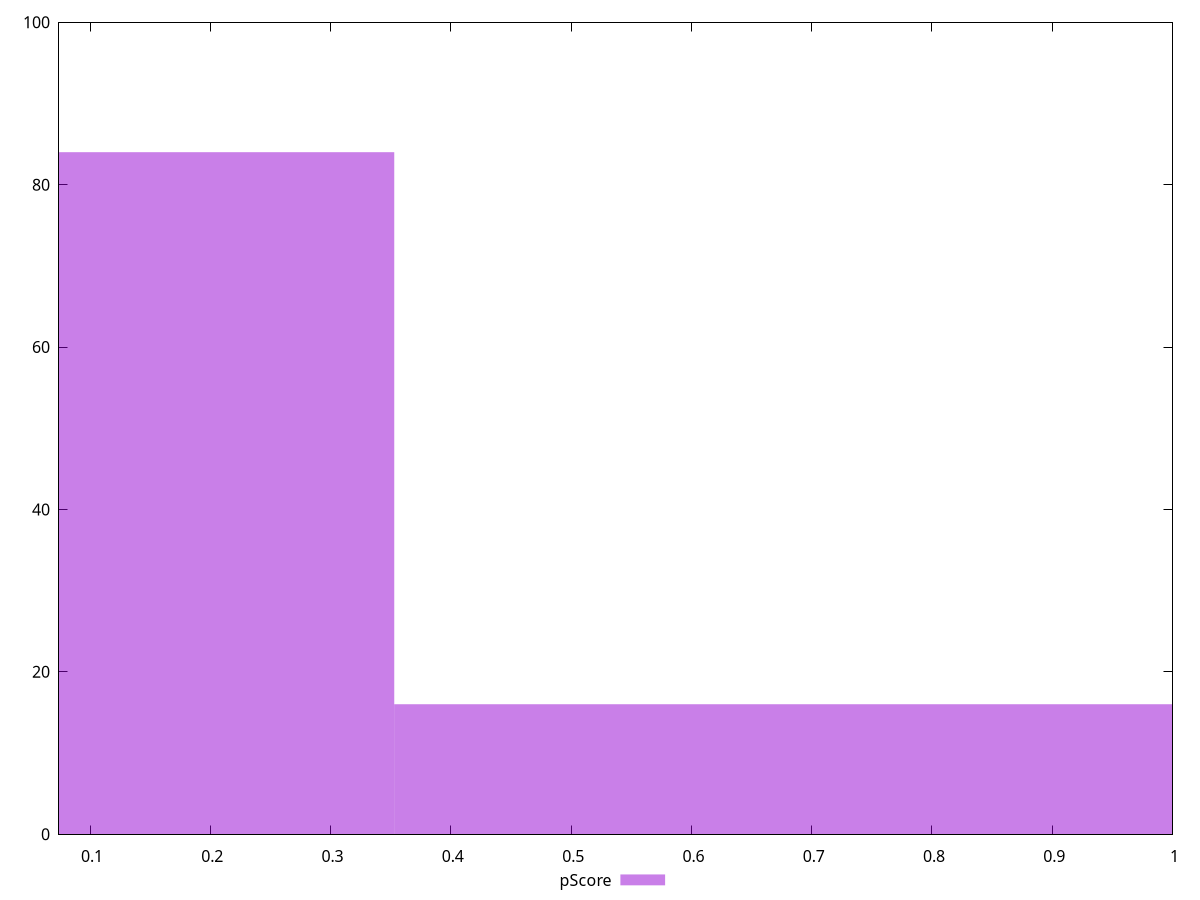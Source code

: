 reset

$pScore <<EOF
0 84
0.7058660275150813 16
EOF

set key outside below
set boxwidth 0.7058660275150813
set xrange [0.0742013173318366:1]
set yrange [0:100]
set trange [0:100]
set style fill transparent solid 0.5 noborder
set terminal svg size 640, 490 enhanced background rgb 'white'
set output "reports/report_00028_2021-02-24T12-49-42.674Z/uses-long-cache-ttl/samples/agenda/pScore/histogram.svg"

plot $pScore title "pScore" with boxes

reset
